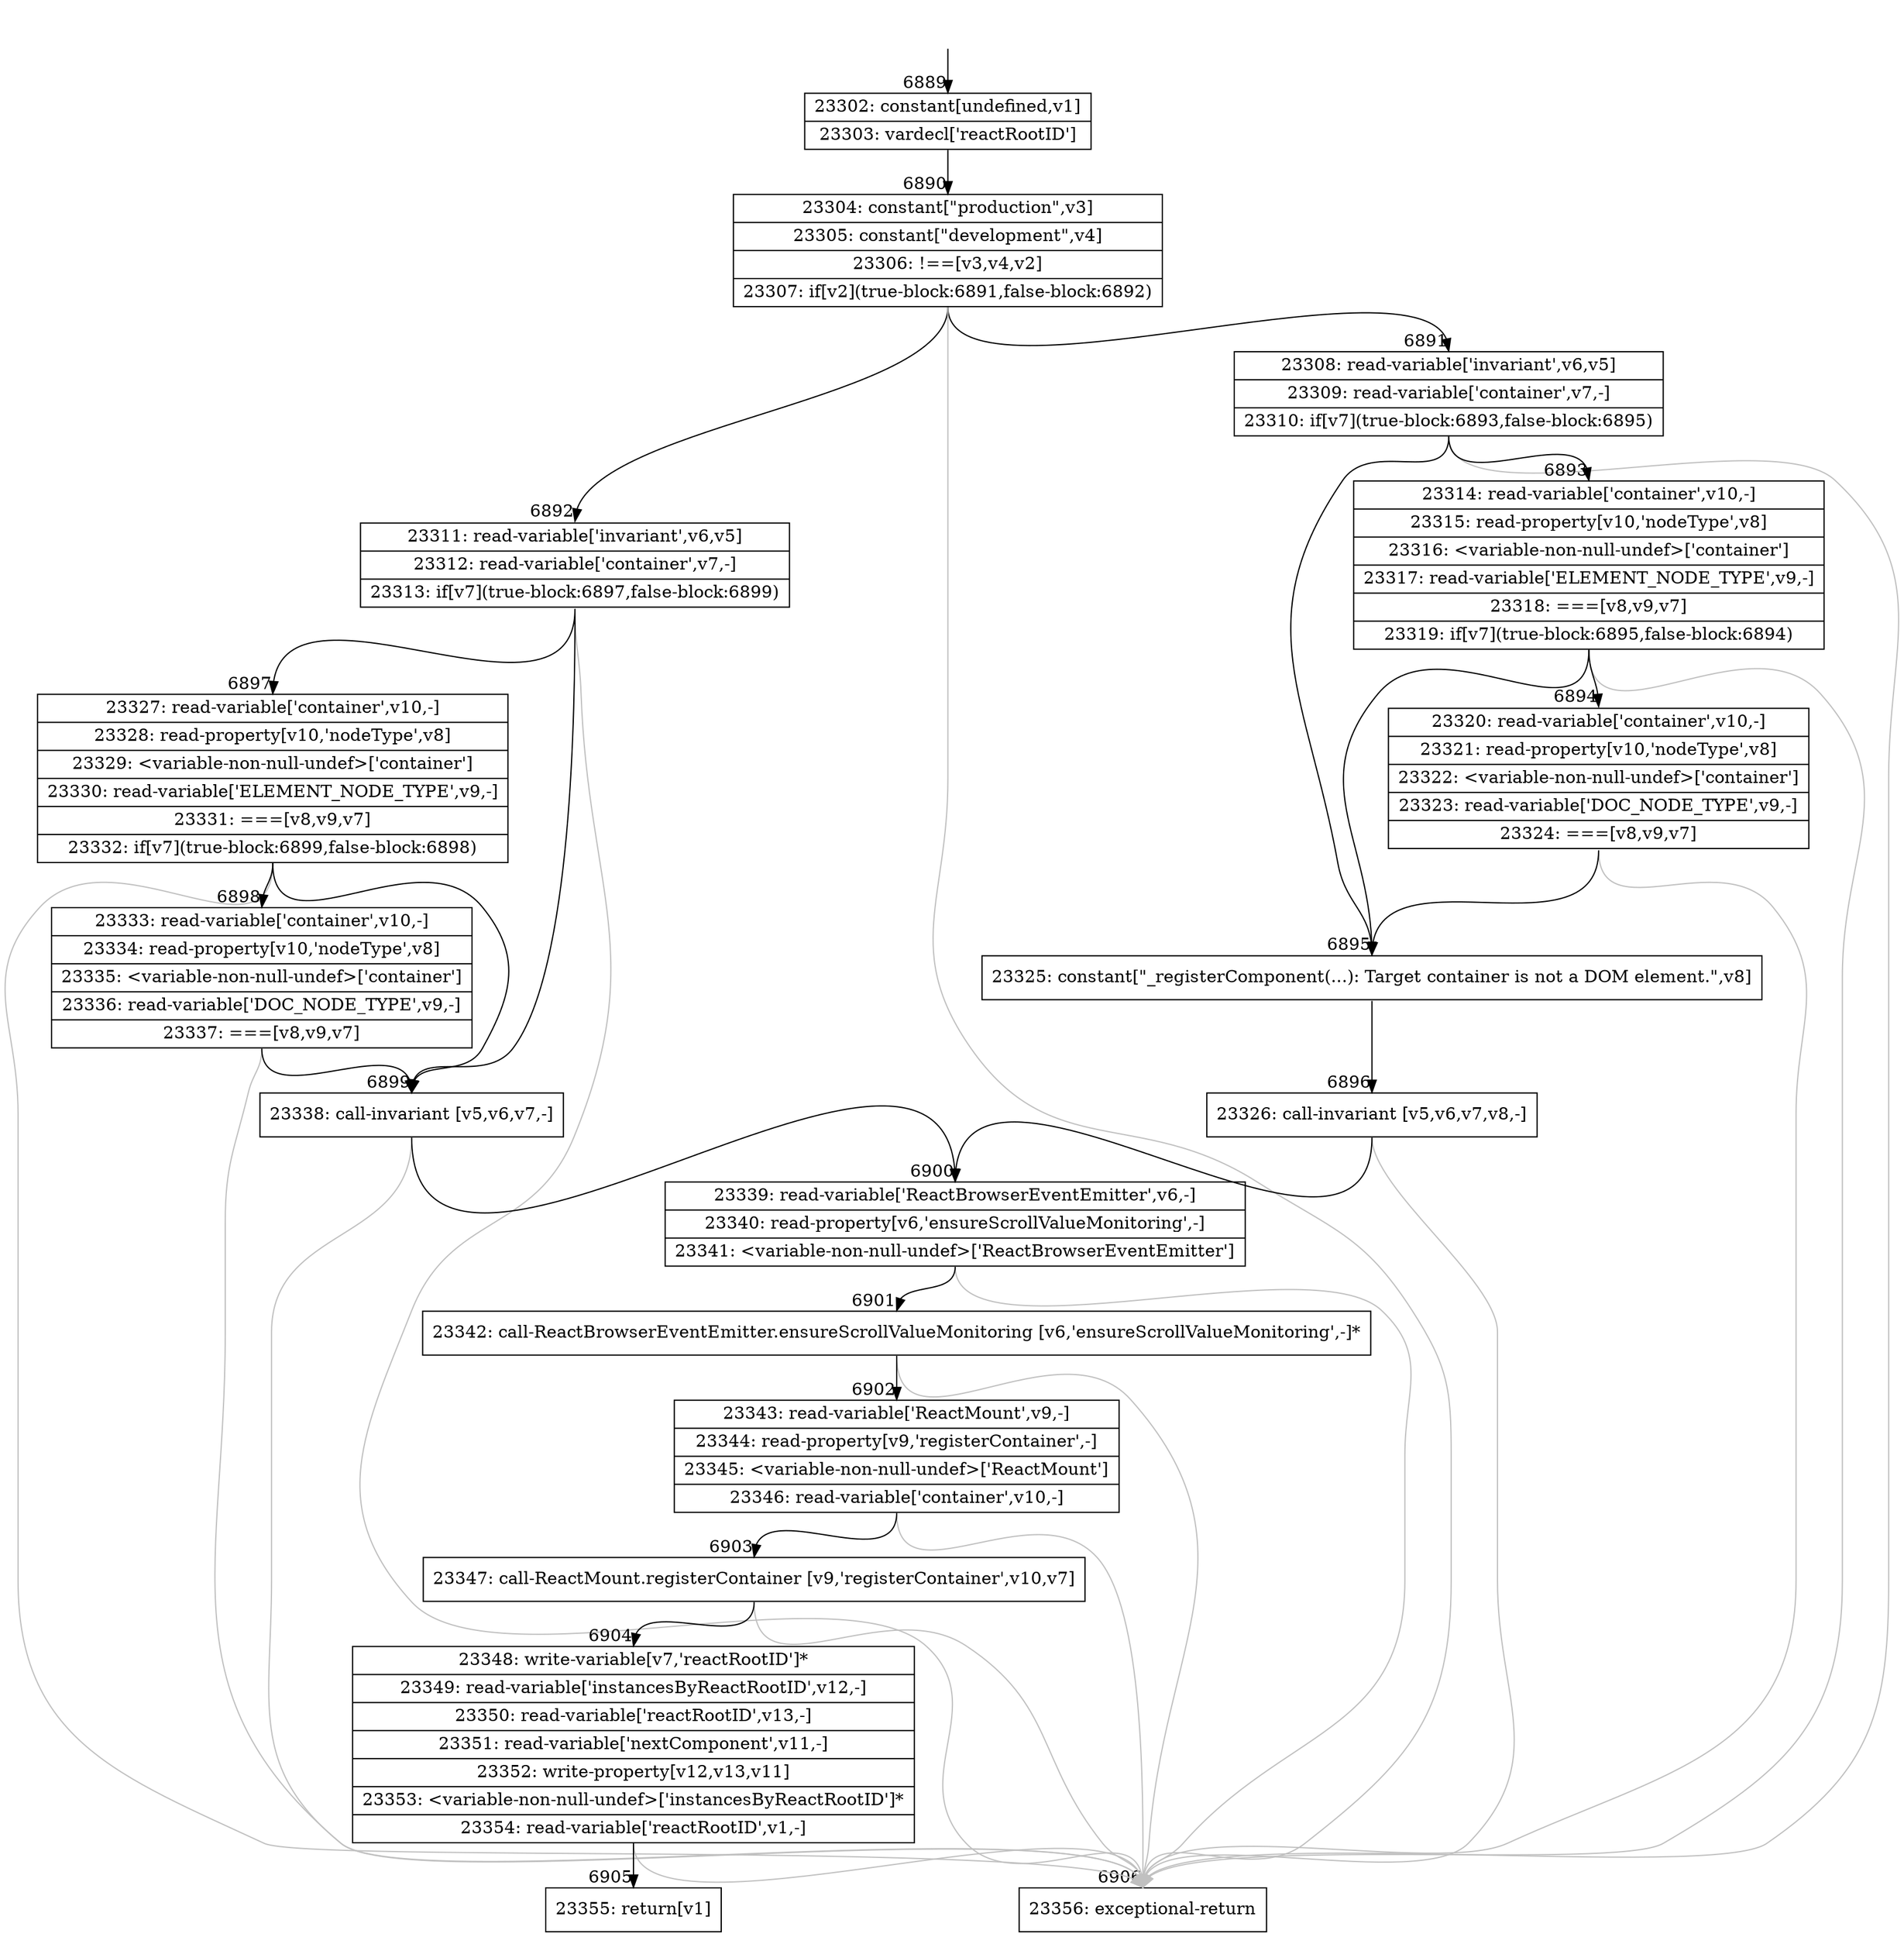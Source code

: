 digraph {
rankdir="TD"
BB_entry483[shape=none,label=""];
BB_entry483 -> BB6889 [tailport=s, headport=n, headlabel="    6889"]
BB6889 [shape=record label="{23302: constant[undefined,v1]|23303: vardecl['reactRootID']}" ] 
BB6889 -> BB6890 [tailport=s, headport=n, headlabel="      6890"]
BB6890 [shape=record label="{23304: constant[\"production\",v3]|23305: constant[\"development\",v4]|23306: !==[v3,v4,v2]|23307: if[v2](true-block:6891,false-block:6892)}" ] 
BB6890 -> BB6891 [tailport=s, headport=n, headlabel="      6891"]
BB6890 -> BB6892 [tailport=s, headport=n, headlabel="      6892"]
BB6890 -> BB6906 [tailport=s, headport=n, color=gray, headlabel="      6906"]
BB6891 [shape=record label="{23308: read-variable['invariant',v6,v5]|23309: read-variable['container',v7,-]|23310: if[v7](true-block:6893,false-block:6895)}" ] 
BB6891 -> BB6895 [tailport=s, headport=n, headlabel="      6895"]
BB6891 -> BB6893 [tailport=s, headport=n, headlabel="      6893"]
BB6891 -> BB6906 [tailport=s, headport=n, color=gray]
BB6892 [shape=record label="{23311: read-variable['invariant',v6,v5]|23312: read-variable['container',v7,-]|23313: if[v7](true-block:6897,false-block:6899)}" ] 
BB6892 -> BB6899 [tailport=s, headport=n, headlabel="      6899"]
BB6892 -> BB6897 [tailport=s, headport=n, headlabel="      6897"]
BB6892 -> BB6906 [tailport=s, headport=n, color=gray]
BB6893 [shape=record label="{23314: read-variable['container',v10,-]|23315: read-property[v10,'nodeType',v8]|23316: \<variable-non-null-undef\>['container']|23317: read-variable['ELEMENT_NODE_TYPE',v9,-]|23318: ===[v8,v9,v7]|23319: if[v7](true-block:6895,false-block:6894)}" ] 
BB6893 -> BB6895 [tailport=s, headport=n]
BB6893 -> BB6894 [tailport=s, headport=n, headlabel="      6894"]
BB6893 -> BB6906 [tailport=s, headport=n, color=gray]
BB6894 [shape=record label="{23320: read-variable['container',v10,-]|23321: read-property[v10,'nodeType',v8]|23322: \<variable-non-null-undef\>['container']|23323: read-variable['DOC_NODE_TYPE',v9,-]|23324: ===[v8,v9,v7]}" ] 
BB6894 -> BB6895 [tailport=s, headport=n]
BB6894 -> BB6906 [tailport=s, headport=n, color=gray]
BB6895 [shape=record label="{23325: constant[\"_registerComponent(...): Target container is not a DOM element.\",v8]}" ] 
BB6895 -> BB6896 [tailport=s, headport=n, headlabel="      6896"]
BB6896 [shape=record label="{23326: call-invariant [v5,v6,v7,v8,-]}" ] 
BB6896 -> BB6900 [tailport=s, headport=n, headlabel="      6900"]
BB6896 -> BB6906 [tailport=s, headport=n, color=gray]
BB6897 [shape=record label="{23327: read-variable['container',v10,-]|23328: read-property[v10,'nodeType',v8]|23329: \<variable-non-null-undef\>['container']|23330: read-variable['ELEMENT_NODE_TYPE',v9,-]|23331: ===[v8,v9,v7]|23332: if[v7](true-block:6899,false-block:6898)}" ] 
BB6897 -> BB6899 [tailport=s, headport=n]
BB6897 -> BB6898 [tailport=s, headport=n, headlabel="      6898"]
BB6897 -> BB6906 [tailport=s, headport=n, color=gray]
BB6898 [shape=record label="{23333: read-variable['container',v10,-]|23334: read-property[v10,'nodeType',v8]|23335: \<variable-non-null-undef\>['container']|23336: read-variable['DOC_NODE_TYPE',v9,-]|23337: ===[v8,v9,v7]}" ] 
BB6898 -> BB6899 [tailport=s, headport=n]
BB6898 -> BB6906 [tailport=s, headport=n, color=gray]
BB6899 [shape=record label="{23338: call-invariant [v5,v6,v7,-]}" ] 
BB6899 -> BB6900 [tailport=s, headport=n]
BB6899 -> BB6906 [tailport=s, headport=n, color=gray]
BB6900 [shape=record label="{23339: read-variable['ReactBrowserEventEmitter',v6,-]|23340: read-property[v6,'ensureScrollValueMonitoring',-]|23341: \<variable-non-null-undef\>['ReactBrowserEventEmitter']}" ] 
BB6900 -> BB6901 [tailport=s, headport=n, headlabel="      6901"]
BB6900 -> BB6906 [tailport=s, headport=n, color=gray]
BB6901 [shape=record label="{23342: call-ReactBrowserEventEmitter.ensureScrollValueMonitoring [v6,'ensureScrollValueMonitoring',-]*}" ] 
BB6901 -> BB6902 [tailport=s, headport=n, headlabel="      6902"]
BB6901 -> BB6906 [tailport=s, headport=n, color=gray]
BB6902 [shape=record label="{23343: read-variable['ReactMount',v9,-]|23344: read-property[v9,'registerContainer',-]|23345: \<variable-non-null-undef\>['ReactMount']|23346: read-variable['container',v10,-]}" ] 
BB6902 -> BB6903 [tailport=s, headport=n, headlabel="      6903"]
BB6902 -> BB6906 [tailport=s, headport=n, color=gray]
BB6903 [shape=record label="{23347: call-ReactMount.registerContainer [v9,'registerContainer',v10,v7]}" ] 
BB6903 -> BB6904 [tailport=s, headport=n, headlabel="      6904"]
BB6903 -> BB6906 [tailport=s, headport=n, color=gray]
BB6904 [shape=record label="{23348: write-variable[v7,'reactRootID']*|23349: read-variable['instancesByReactRootID',v12,-]|23350: read-variable['reactRootID',v13,-]|23351: read-variable['nextComponent',v11,-]|23352: write-property[v12,v13,v11]|23353: \<variable-non-null-undef\>['instancesByReactRootID']*|23354: read-variable['reactRootID',v1,-]}" ] 
BB6904 -> BB6905 [tailport=s, headport=n, headlabel="      6905"]
BB6904 -> BB6906 [tailport=s, headport=n, color=gray]
BB6905 [shape=record label="{23355: return[v1]}" ] 
BB6906 [shape=record label="{23356: exceptional-return}" ] 
//#$~ 12122
}
